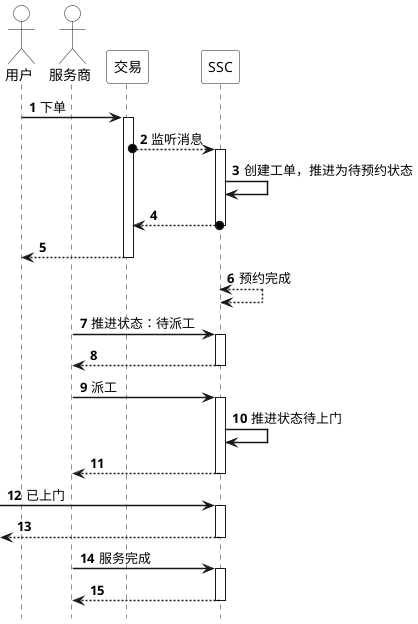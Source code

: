 @startuml
'https://plantuml.com/sequence-diagram

'隐藏脚注
hide footbox

'编号
autonumber 1

'隐藏孤立的参与者
hide unlinked

'文字对齐，向左对齐
skinparam sequenceMessageAlign left

'箭头粗度
skinparam sequenceArrowThickness 1.5

' 皮肤
skinparam sequence {
    ParticipantBackgroundColor #white
    ParticipantFontColor black
    ActorBackgroundColor white
    ActorFontColor black
}

actor 用户 as user
actor 服务商 as shop
participant 交易 as trade
participant SSC as ssc
participant 行业 as industry

user -> trade : 下单
activate trade

trade o--> ssc : 监听消息
activate ssc

ssc -> ssc : 创建工单，推进为待预约状态
return
return

ssc <--> ssc : 预约完成

shop -> ssc : 推进状态：待派工
activate ssc
return

shop -> ssc : 派工
activate ssc
ssc -> ssc : 推进状态待上门
return

-> ssc : 已上门
activate ssc
return

shop -> ssc : 服务完成
activate ssc
return


@enduml